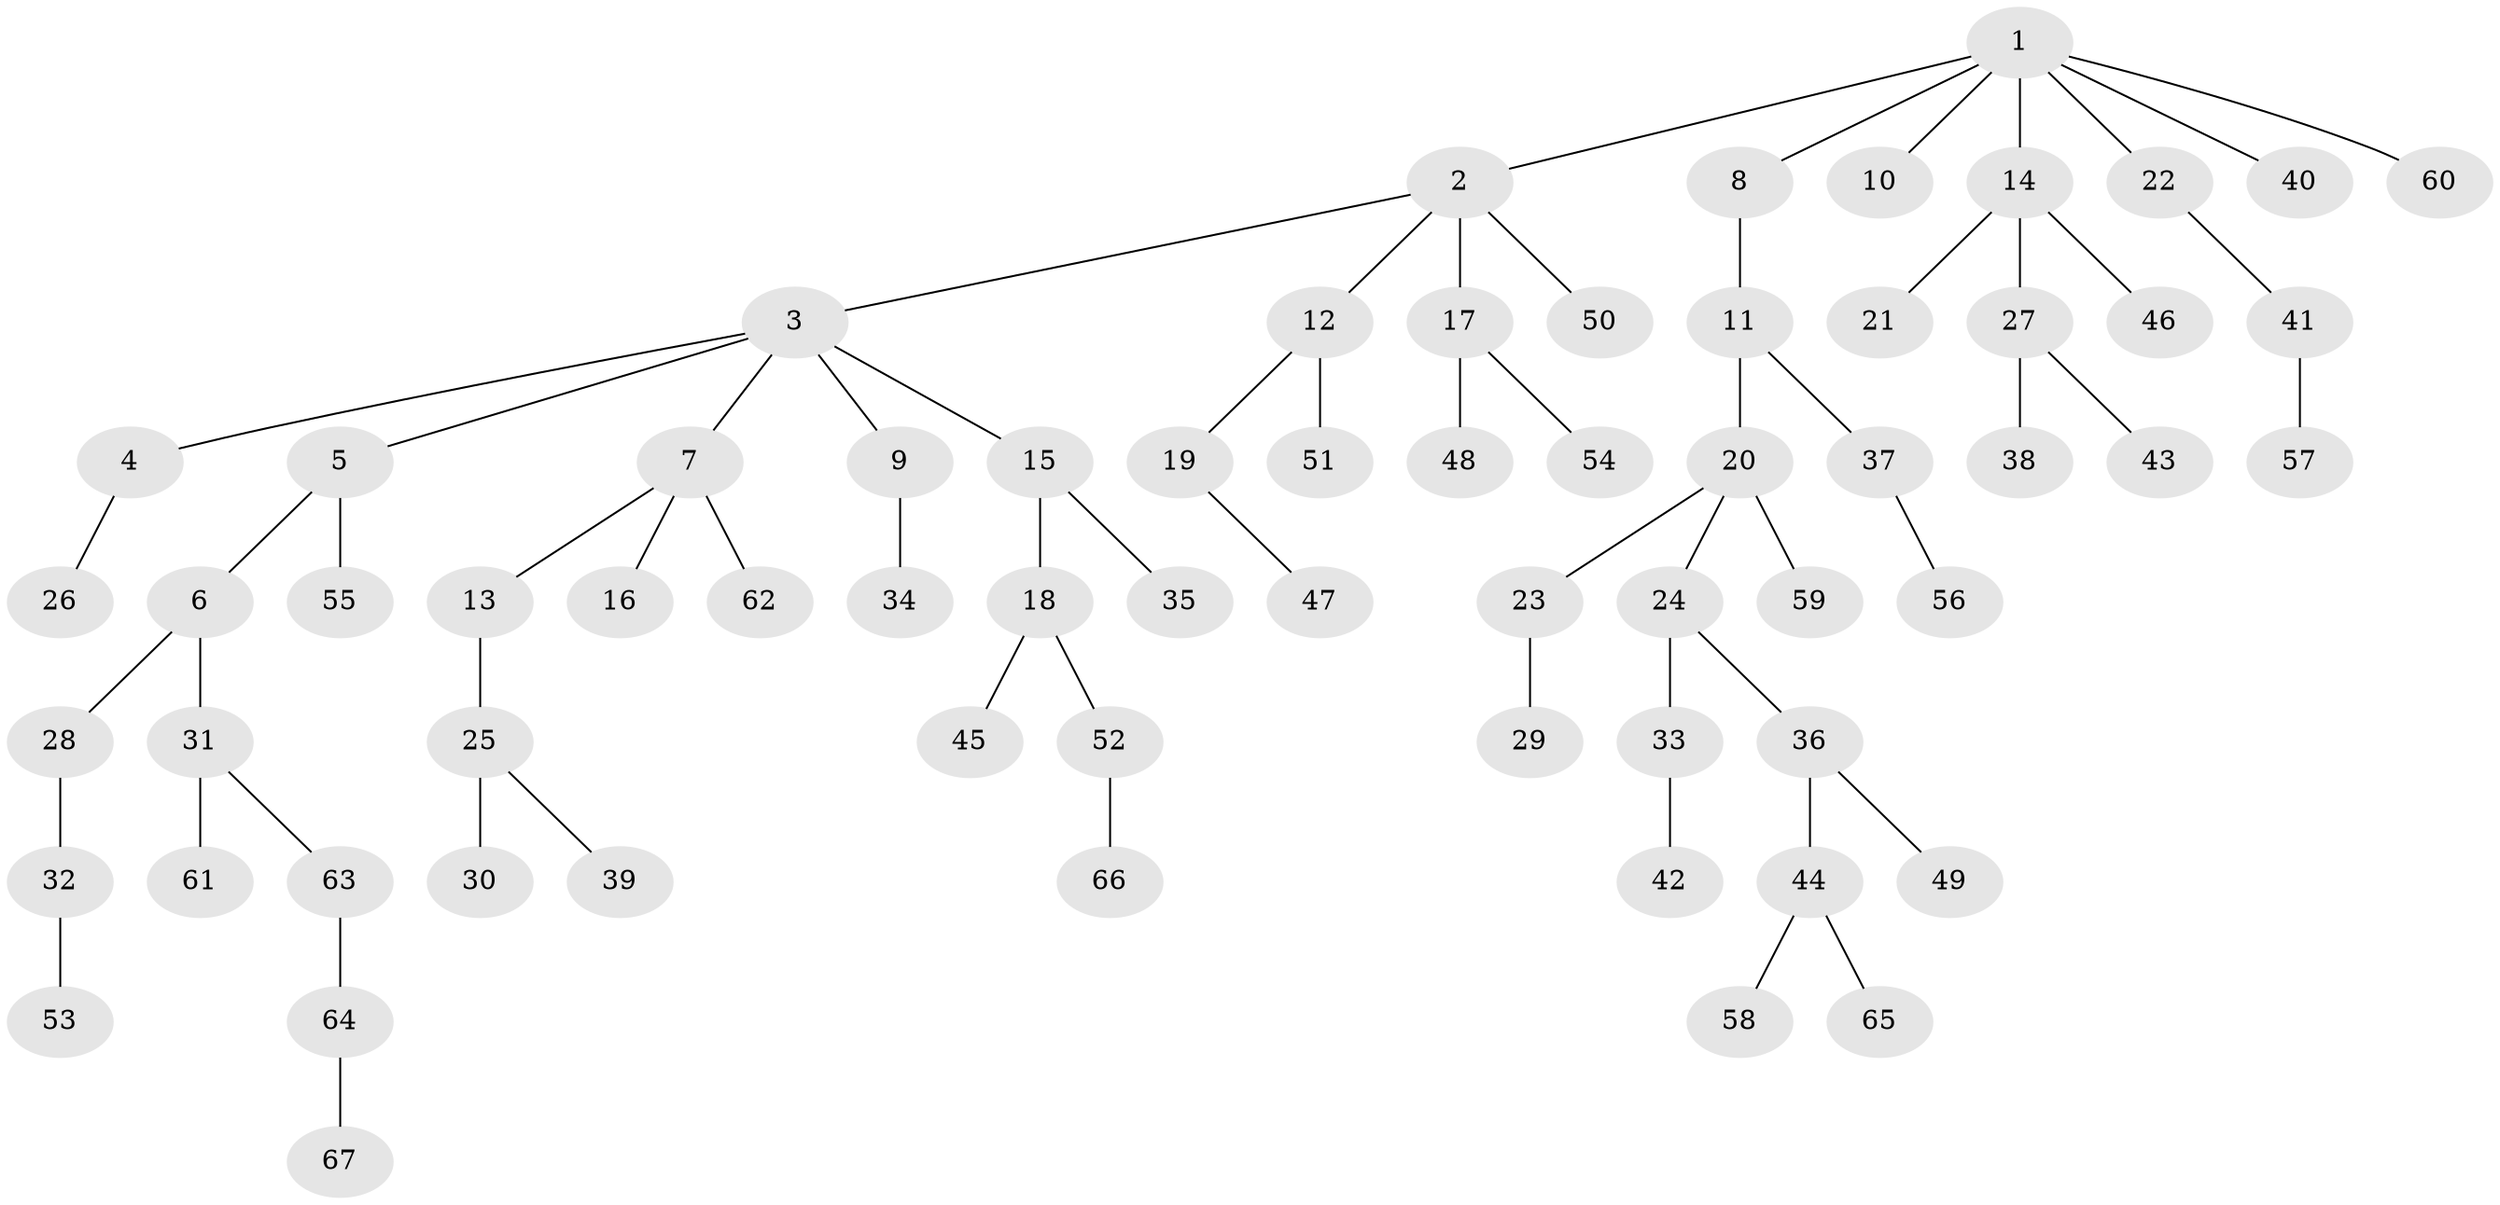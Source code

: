 // Generated by graph-tools (version 1.1) at 2025/53/03/09/25 04:53:26]
// undirected, 67 vertices, 66 edges
graph export_dot {
graph [start="1"]
  node [color=gray90,style=filled];
  1;
  2;
  3;
  4;
  5;
  6;
  7;
  8;
  9;
  10;
  11;
  12;
  13;
  14;
  15;
  16;
  17;
  18;
  19;
  20;
  21;
  22;
  23;
  24;
  25;
  26;
  27;
  28;
  29;
  30;
  31;
  32;
  33;
  34;
  35;
  36;
  37;
  38;
  39;
  40;
  41;
  42;
  43;
  44;
  45;
  46;
  47;
  48;
  49;
  50;
  51;
  52;
  53;
  54;
  55;
  56;
  57;
  58;
  59;
  60;
  61;
  62;
  63;
  64;
  65;
  66;
  67;
  1 -- 2;
  1 -- 8;
  1 -- 10;
  1 -- 14;
  1 -- 22;
  1 -- 40;
  1 -- 60;
  2 -- 3;
  2 -- 12;
  2 -- 17;
  2 -- 50;
  3 -- 4;
  3 -- 5;
  3 -- 7;
  3 -- 9;
  3 -- 15;
  4 -- 26;
  5 -- 6;
  5 -- 55;
  6 -- 28;
  6 -- 31;
  7 -- 13;
  7 -- 16;
  7 -- 62;
  8 -- 11;
  9 -- 34;
  11 -- 20;
  11 -- 37;
  12 -- 19;
  12 -- 51;
  13 -- 25;
  14 -- 21;
  14 -- 27;
  14 -- 46;
  15 -- 18;
  15 -- 35;
  17 -- 48;
  17 -- 54;
  18 -- 45;
  18 -- 52;
  19 -- 47;
  20 -- 23;
  20 -- 24;
  20 -- 59;
  22 -- 41;
  23 -- 29;
  24 -- 33;
  24 -- 36;
  25 -- 30;
  25 -- 39;
  27 -- 38;
  27 -- 43;
  28 -- 32;
  31 -- 61;
  31 -- 63;
  32 -- 53;
  33 -- 42;
  36 -- 44;
  36 -- 49;
  37 -- 56;
  41 -- 57;
  44 -- 58;
  44 -- 65;
  52 -- 66;
  63 -- 64;
  64 -- 67;
}
